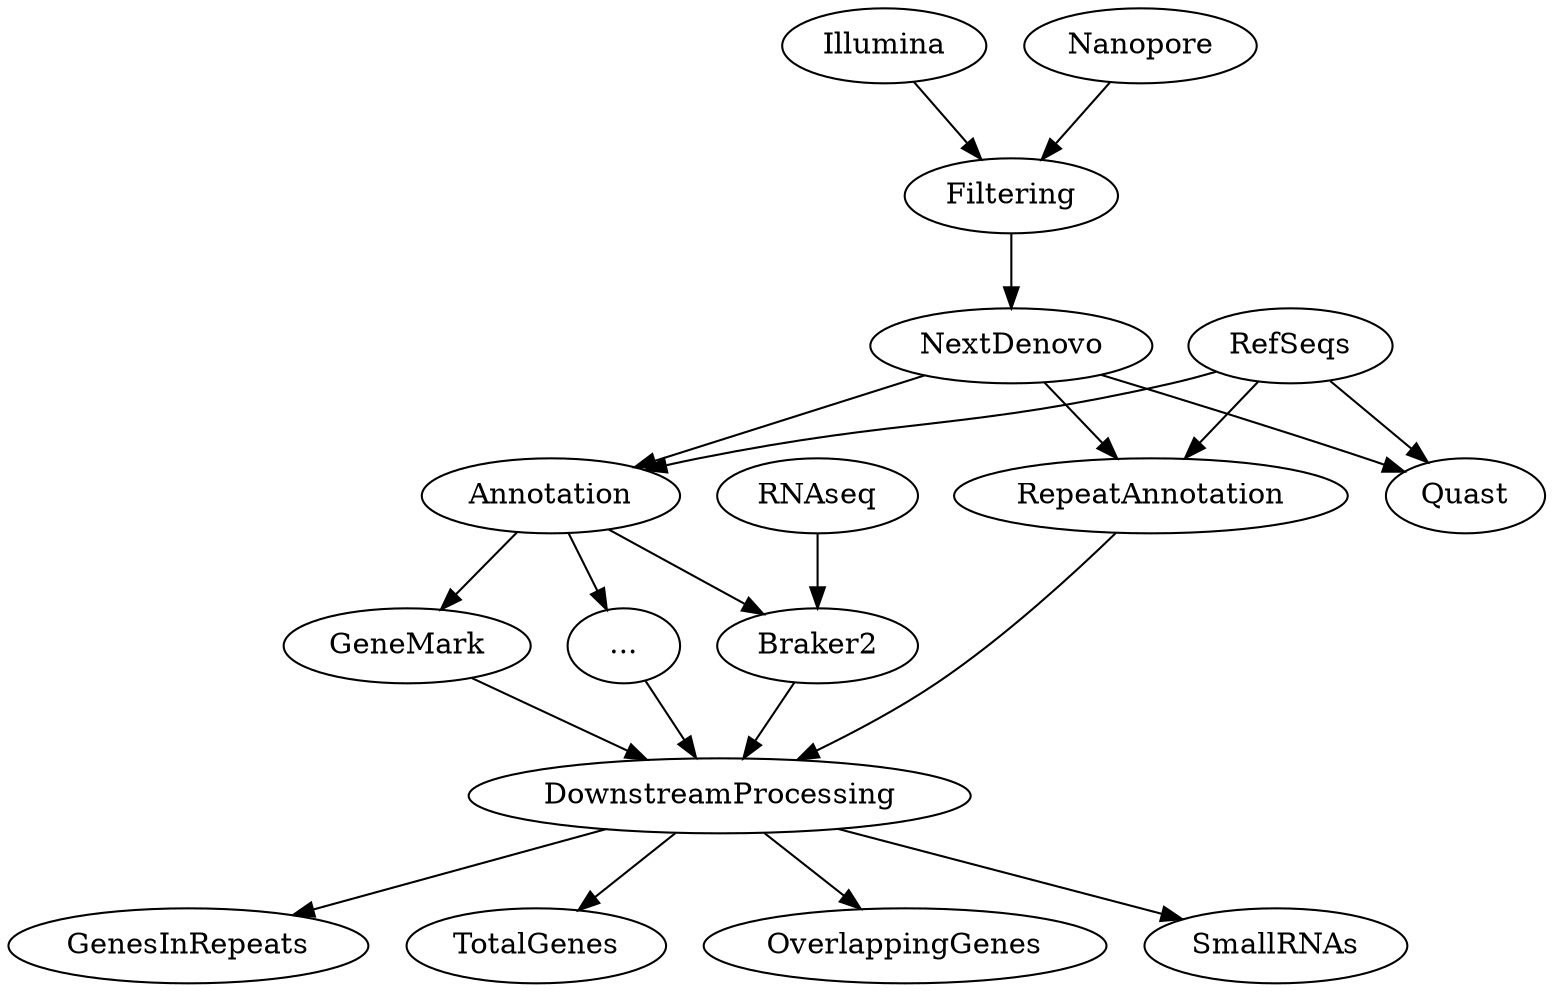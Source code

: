 digraph {
	Illumina -> Filtering;
	Nanopore -> Filtering;
	Annotation -> Braker2;
	Annotation -> GeneMark
	Filtering -> NextDenovo;
	NextDenovo -> Annotation;
	RefSeqs -> Annotation;
	Annotation -> "...";
	"..." -> DownstreamProcessing;
	RNAseq -> Braker2;
	RefSeqs -> RepeatAnnotation;
	NextDenovo -> RepeatAnnotation;
	GeneMark -> DownstreamProcessing;
	Braker2 -> DownstreamProcessing;
	RepeatAnnotation -> DownstreamProcessing;
	RefSeqs -> Quast;
	NextDenovo -> Quast;
	DownstreamProcessing -> GenesInRepeats;
	DownstreamProcessing -> TotalGenes;
	DownstreamProcessing -> OverlappingGenes;
	DownstreamProcessing -> SmallRNAs
}